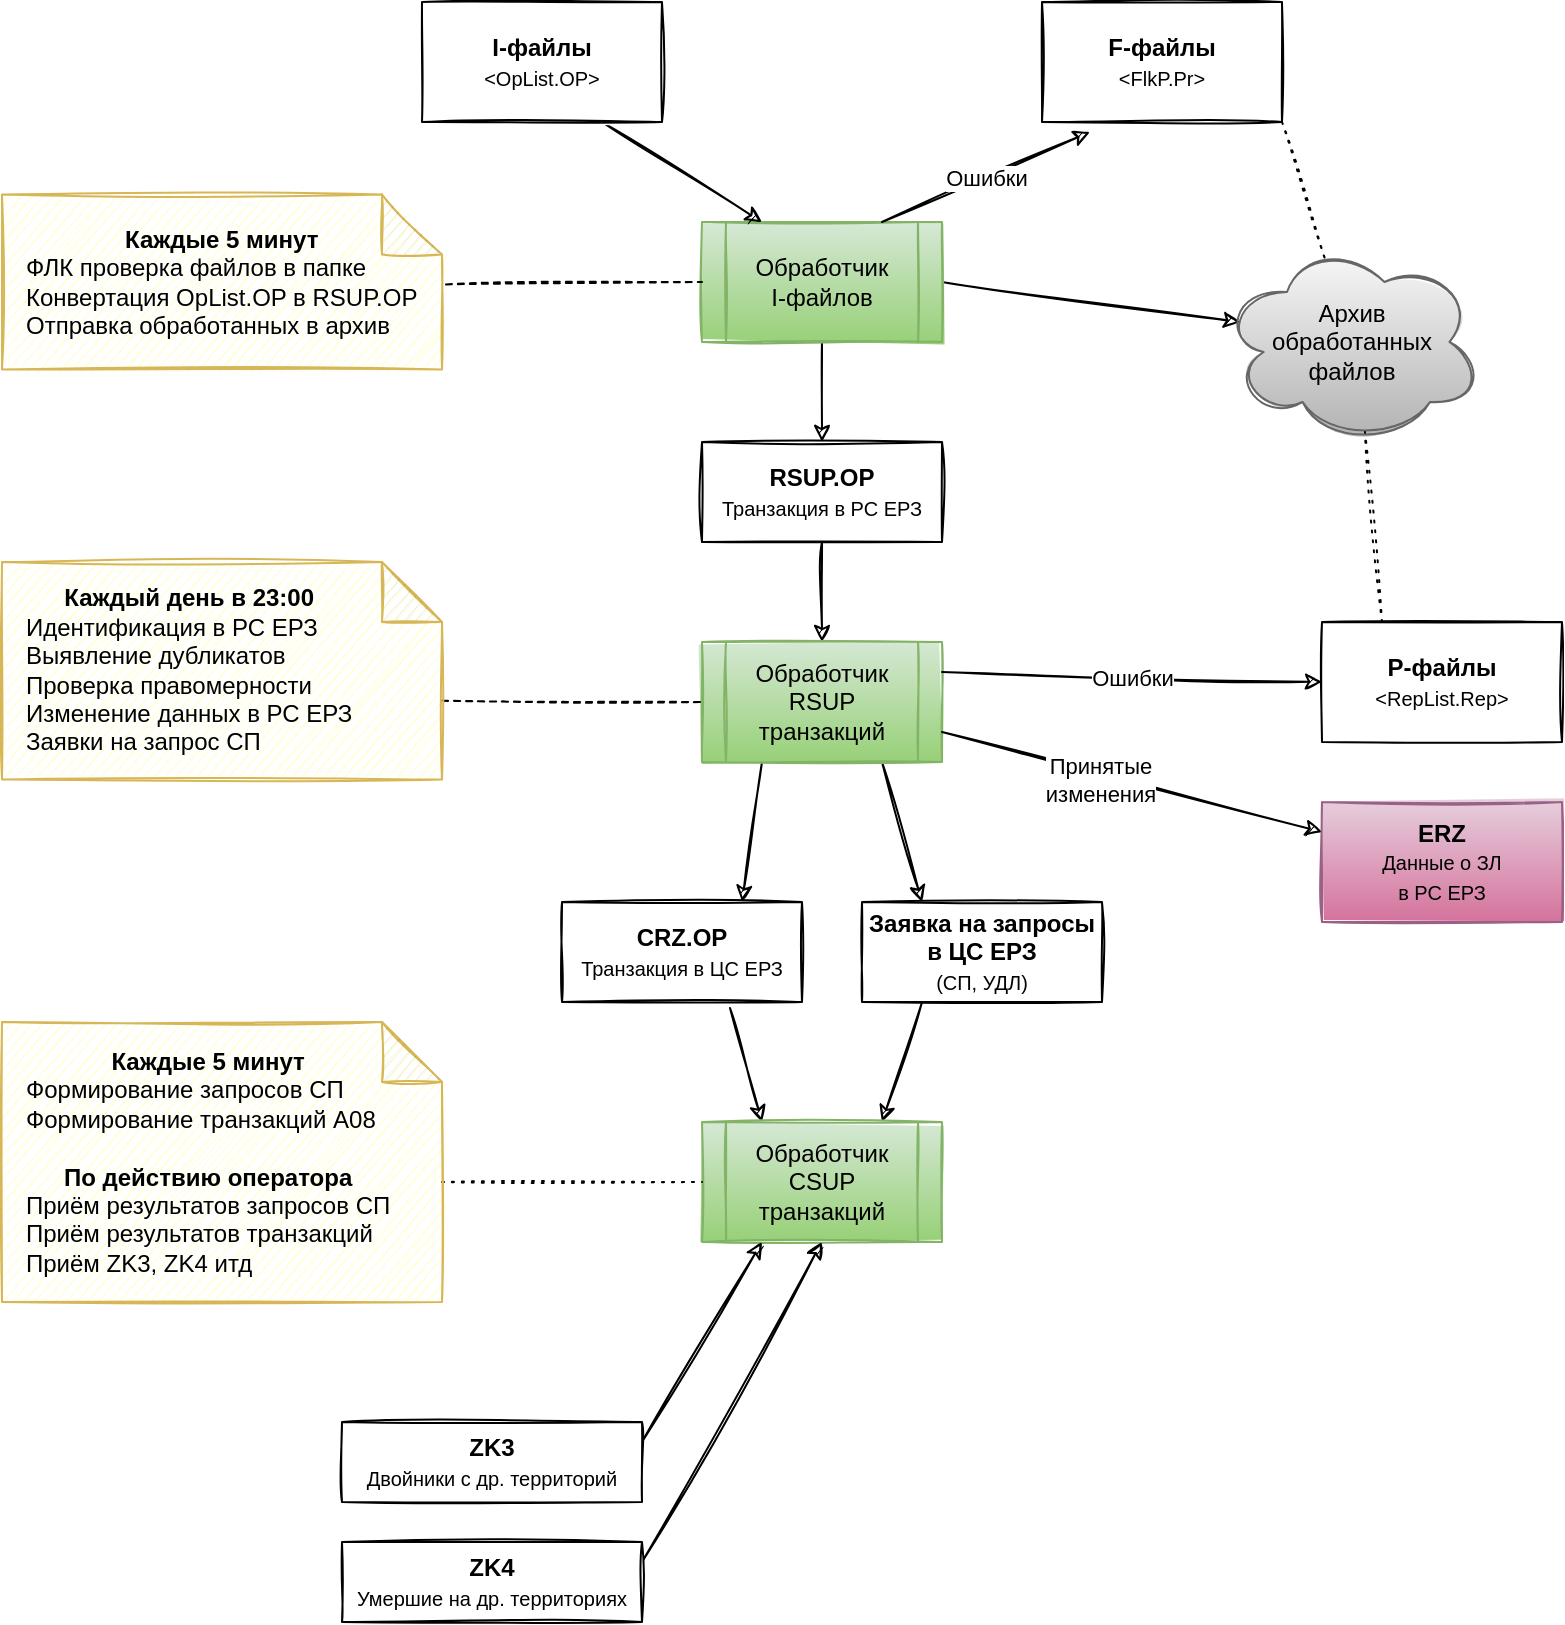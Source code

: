 <mxfile version="13.8.5" type="github">
  <diagram id="Ip4HYm9u0Syq62Oy8DGB" name="Page-1">
    <mxGraphModel dx="1185" dy="1063" grid="1" gridSize="10" guides="1" tooltips="1" connect="1" arrows="1" fold="1" page="0" pageScale="1" pageWidth="827" pageHeight="1169" math="0" shadow="0">
      <root>
        <mxCell id="0" />
        <mxCell id="1" parent="0" />
        <mxCell id="p3zd4yh9qUal2g1miboF-2" style="edgeStyle=orthogonalEdgeStyle;rounded=0;orthogonalLoop=1;jettySize=auto;html=1;exitX=0.5;exitY=1;exitDx=0;exitDy=0;entryX=0.5;entryY=0;entryDx=0;entryDy=0;sketch=1;" parent="1" source="BYnugL7MRaFbII8O_Nb6-2" target="p3zd4yh9qUal2g1miboF-1" edge="1">
          <mxGeometry relative="1" as="geometry" />
        </mxCell>
        <mxCell id="p3zd4yh9qUal2g1miboF-9" style="edgeStyle=none;rounded=0;orthogonalLoop=1;jettySize=auto;html=1;exitX=1;exitY=0.5;exitDx=0;exitDy=0;entryX=0.07;entryY=0.4;entryDx=0;entryDy=0;entryPerimeter=0;endArrow=classic;endFill=1;sketch=1;" parent="1" source="BYnugL7MRaFbII8O_Nb6-2" target="p3zd4yh9qUal2g1miboF-8" edge="1">
          <mxGeometry relative="1" as="geometry" />
        </mxCell>
        <mxCell id="BYnugL7MRaFbII8O_Nb6-2" value="Обработчик&lt;br&gt;I-файлов" style="shape=process;whiteSpace=wrap;html=1;backgroundOutline=1;fillColor=#d5e8d4;gradientColor=#97d077;strokeColor=#82b366;sketch=1;rounded=0;" parent="1" vertex="1">
          <mxGeometry x="370" y="100" width="120" height="60" as="geometry" />
        </mxCell>
        <mxCell id="BYnugL7MRaFbII8O_Nb6-6" style="orthogonalLoop=1;jettySize=auto;html=1;entryX=0;entryY=0.5;entryDx=0;entryDy=0;rounded=0;endArrow=none;endFill=0;dashed=1;exitX=1.009;exitY=0.514;exitDx=0;exitDy=0;exitPerimeter=0;sketch=1;" parent="1" source="BYnugL7MRaFbII8O_Nb6-5" target="BYnugL7MRaFbII8O_Nb6-2" edge="1">
          <mxGeometry relative="1" as="geometry" />
        </mxCell>
        <mxCell id="BYnugL7MRaFbII8O_Nb6-5" value="&lt;div style=&quot;text-align: center&quot;&gt;&lt;b&gt;Каждые 5 минут&lt;/b&gt;&lt;/div&gt;ФЛК проверка файлов в папке&lt;br&gt;Конвертация OpList.OP в RSUP.OP&lt;br&gt;Отправка обработанных в архив" style="shape=note;whiteSpace=wrap;html=1;backgroundOutline=1;darkOpacity=0.05;strokeColor=#d6b656;fillColor=#FFFFCC;align=left;shadow=0;sketch=1;spacingLeft=10;spacingRight=10;" parent="1" vertex="1">
          <mxGeometry x="20" y="86.25" width="220" height="87.5" as="geometry" />
        </mxCell>
        <mxCell id="BYnugL7MRaFbII8O_Nb6-8" style="edgeStyle=none;rounded=0;orthogonalLoop=1;jettySize=auto;html=1;exitX=0.75;exitY=1;exitDx=0;exitDy=0;entryX=0.25;entryY=0;entryDx=0;entryDy=0;endArrow=classic;endFill=1;startArrow=none;startFill=0;sketch=1;" parent="1" source="BYnugL7MRaFbII8O_Nb6-7" target="BYnugL7MRaFbII8O_Nb6-2" edge="1">
          <mxGeometry relative="1" as="geometry">
            <mxPoint x="340" y="90" as="sourcePoint" />
          </mxGeometry>
        </mxCell>
        <mxCell id="BYnugL7MRaFbII8O_Nb6-7" value="&lt;span&gt;&lt;b&gt;I-файлы&lt;/b&gt;&lt;/span&gt;&lt;br&gt;&lt;span&gt;&lt;font style=&quot;font-size: 10px&quot;&gt;&amp;lt;OpList.OP&amp;gt;&lt;/font&gt;&lt;/span&gt;" style="rounded=0;whiteSpace=wrap;html=1;sketch=1;" parent="1" vertex="1">
          <mxGeometry x="230" y="-10" width="120" height="60" as="geometry" />
        </mxCell>
        <mxCell id="p3zd4yh9qUal2g1miboF-40" style="edgeStyle=none;rounded=0;sketch=1;orthogonalLoop=1;jettySize=auto;html=1;exitX=1;exitY=1;exitDx=0;exitDy=0;entryX=0.4;entryY=0.1;entryDx=0;entryDy=0;entryPerimeter=0;dashed=1;endArrow=none;endFill=0;dashPattern=1 4;" parent="1" source="BYnugL7MRaFbII8O_Nb6-9" target="p3zd4yh9qUal2g1miboF-8" edge="1">
          <mxGeometry relative="1" as="geometry" />
        </mxCell>
        <mxCell id="BYnugL7MRaFbII8O_Nb6-9" value="&lt;span&gt;&lt;b&gt;F-файлы&lt;/b&gt;&lt;/span&gt;&lt;br&gt;&lt;span&gt;&lt;font style=&quot;font-size: 10px&quot;&gt;&amp;lt;FlkP.Pr&amp;gt;&lt;/font&gt;&lt;/span&gt;" style="rounded=0;whiteSpace=wrap;html=1;sketch=1;" parent="1" vertex="1">
          <mxGeometry x="540" y="-10" width="120" height="60" as="geometry" />
        </mxCell>
        <mxCell id="p3zd4yh9qUal2g1miboF-4" style="edgeStyle=orthogonalEdgeStyle;rounded=0;orthogonalLoop=1;jettySize=auto;html=1;exitX=0.5;exitY=1;exitDx=0;exitDy=0;entryX=0.5;entryY=0;entryDx=0;entryDy=0;sketch=1;" parent="1" source="p3zd4yh9qUal2g1miboF-1" target="p3zd4yh9qUal2g1miboF-3" edge="1">
          <mxGeometry relative="1" as="geometry" />
        </mxCell>
        <mxCell id="p3zd4yh9qUal2g1miboF-1" value="&lt;b&gt;RSUP.OP&lt;/b&gt;&lt;br&gt;&lt;font style=&quot;font-size: 10px&quot;&gt;Транзакция в РС ЕРЗ&lt;/font&gt;" style="rounded=0;whiteSpace=wrap;html=1;sketch=1;" parent="1" vertex="1">
          <mxGeometry x="370" y="210" width="120" height="50" as="geometry" />
        </mxCell>
        <mxCell id="p3zd4yh9qUal2g1miboF-38" style="edgeStyle=none;rounded=0;sketch=1;orthogonalLoop=1;jettySize=auto;html=1;exitX=0.25;exitY=1;exitDx=0;exitDy=0;entryX=0.75;entryY=0;entryDx=0;entryDy=0;endArrow=classic;endFill=1;" parent="1" source="p3zd4yh9qUal2g1miboF-3" target="p3zd4yh9qUal2g1miboF-37" edge="1">
          <mxGeometry relative="1" as="geometry" />
        </mxCell>
        <mxCell id="p3zd4yh9qUal2g1miboF-42" style="edgeStyle=none;rounded=0;sketch=1;orthogonalLoop=1;jettySize=auto;html=1;exitX=0.75;exitY=1;exitDx=0;exitDy=0;entryX=0.25;entryY=0;entryDx=0;entryDy=0;endArrow=classic;endFill=1;" parent="1" source="p3zd4yh9qUal2g1miboF-3" target="p3zd4yh9qUal2g1miboF-41" edge="1">
          <mxGeometry relative="1" as="geometry" />
        </mxCell>
        <mxCell id="p3zd4yh9qUal2g1miboF-3" value="Обработчик&lt;br&gt;RSUP транзакций" style="shape=process;whiteSpace=wrap;html=1;backgroundOutline=1;gradientColor=#97d077;fillColor=#d5e8d4;strokeColor=#82b366;sketch=1;rounded=0;" parent="1" vertex="1">
          <mxGeometry x="370" y="310" width="120" height="60" as="geometry" />
        </mxCell>
        <mxCell id="p3zd4yh9qUal2g1miboF-6" style="rounded=0;orthogonalLoop=1;jettySize=auto;html=1;exitX=0;exitY=0;exitDx=220;exitDy=69.375;exitPerimeter=0;entryX=0;entryY=0.5;entryDx=0;entryDy=0;dashed=1;endArrow=none;endFill=0;sketch=1;" parent="1" source="p3zd4yh9qUal2g1miboF-5" target="p3zd4yh9qUal2g1miboF-3" edge="1">
          <mxGeometry relative="1" as="geometry">
            <mxPoint x="650" y="370.005" as="sourcePoint" />
          </mxGeometry>
        </mxCell>
        <mxCell id="p3zd4yh9qUal2g1miboF-5" value="&lt;div style=&quot;text-align: center&quot;&gt;&lt;b&gt;Каждый день в 23:00&lt;/b&gt;&lt;/div&gt;Идентификация в РС ЕРЗ&lt;br&gt;Выявление дубликатов&lt;br&gt;Проверка правомерности&lt;br&gt;Изменение данных в РС ЕРЗ&lt;br&gt;Заявки на запрос СП" style="shape=note;whiteSpace=wrap;html=1;backgroundOutline=1;darkOpacity=0.05;strokeColor=#d6b656;fillColor=#FFFFCC;align=left;shadow=0;sketch=1;spacingLeft=10;spacingRight=10;" parent="1" vertex="1">
          <mxGeometry x="20" y="270" width="220" height="108.75" as="geometry" />
        </mxCell>
        <mxCell id="p3zd4yh9qUal2g1miboF-8" value="Архив&lt;br&gt;обработанных&lt;br&gt;файлов" style="ellipse;shape=cloud;whiteSpace=wrap;html=1;gradientColor=#b3b3b3;fillColor=#f5f5f5;strokeColor=#666666;sketch=1;" parent="1" vertex="1">
          <mxGeometry x="630" y="110" width="130" height="100" as="geometry" />
        </mxCell>
        <mxCell id="p3zd4yh9qUal2g1miboF-22" value="&lt;b&gt;ERZ&lt;/b&gt;&lt;br&gt;&lt;font style=&quot;font-size: 10px&quot;&gt;Данные о ЗЛ&lt;br&gt;в РС ЕРЗ&lt;/font&gt;" style="rounded=0;whiteSpace=wrap;html=1;sketch=1;gradientColor=#d5739d;fillColor=#e6d0de;strokeColor=#996185;" parent="1" vertex="1">
          <mxGeometry x="680" y="390" width="120" height="60" as="geometry" />
        </mxCell>
        <mxCell id="p3zd4yh9qUal2g1miboF-39" style="edgeStyle=none;rounded=0;sketch=1;orthogonalLoop=1;jettySize=auto;html=1;exitX=0.25;exitY=0;exitDx=0;exitDy=0;endArrow=none;endFill=0;dashed=1;dashPattern=1 4;entryX=0.55;entryY=0.95;entryDx=0;entryDy=0;entryPerimeter=0;" parent="1" source="p3zd4yh9qUal2g1miboF-24" edge="1" target="p3zd4yh9qUal2g1miboF-8">
          <mxGeometry relative="1" as="geometry">
            <mxPoint x="670" y="220" as="targetPoint" />
          </mxGeometry>
        </mxCell>
        <mxCell id="p3zd4yh9qUal2g1miboF-24" value="&lt;b&gt;P-файлы&lt;/b&gt;&lt;br&gt;&lt;font style=&quot;font-size: 10px&quot;&gt;&amp;lt;RepList.Rep&amp;gt;&lt;/font&gt;" style="rounded=0;whiteSpace=wrap;html=1;sketch=1;" parent="1" vertex="1">
          <mxGeometry x="680" y="300" width="120" height="60" as="geometry" />
        </mxCell>
        <mxCell id="p3zd4yh9qUal2g1miboF-30" value="" style="endArrow=classic;html=1;exitX=1;exitY=0.75;exitDx=0;exitDy=0;entryX=0;entryY=0.25;entryDx=0;entryDy=0;sketch=1;" parent="1" source="p3zd4yh9qUal2g1miboF-3" target="p3zd4yh9qUal2g1miboF-22" edge="1">
          <mxGeometry relative="1" as="geometry">
            <mxPoint x="460" y="420" as="sourcePoint" />
            <mxPoint x="560" y="420" as="targetPoint" />
          </mxGeometry>
        </mxCell>
        <mxCell id="p3zd4yh9qUal2g1miboF-32" value="Принятые&lt;br&gt;изменения" style="edgeLabel;html=1;align=center;verticalAlign=middle;resizable=0;points=[];" parent="p3zd4yh9qUal2g1miboF-30" vertex="1" connectable="0">
          <mxGeometry x="-0.34" y="2" relative="1" as="geometry">
            <mxPoint x="15.09" y="9.14" as="offset" />
          </mxGeometry>
        </mxCell>
        <mxCell id="p3zd4yh9qUal2g1miboF-33" value="" style="endArrow=classic;html=1;exitX=1;exitY=0.25;exitDx=0;exitDy=0;entryX=0;entryY=0.5;entryDx=0;entryDy=0;sketch=1;" parent="1" source="p3zd4yh9qUal2g1miboF-3" target="p3zd4yh9qUal2g1miboF-24" edge="1">
          <mxGeometry relative="1" as="geometry">
            <mxPoint x="510" y="430" as="sourcePoint" />
            <mxPoint x="610" y="430" as="targetPoint" />
          </mxGeometry>
        </mxCell>
        <mxCell id="p3zd4yh9qUal2g1miboF-34" value="Ошибки" style="edgeLabel;resizable=0;html=1;align=center;verticalAlign=middle;" parent="p3zd4yh9qUal2g1miboF-33" connectable="0" vertex="1">
          <mxGeometry relative="1" as="geometry" />
        </mxCell>
        <mxCell id="p3zd4yh9qUal2g1miboF-35" value="" style="endArrow=classic;html=1;exitX=0.75;exitY=0;exitDx=0;exitDy=0;entryX=0.2;entryY=1.083;entryDx=0;entryDy=0;sketch=1;entryPerimeter=0;" parent="1" source="BYnugL7MRaFbII8O_Nb6-2" target="BYnugL7MRaFbII8O_Nb6-9" edge="1">
          <mxGeometry relative="1" as="geometry">
            <mxPoint x="610" y="130" as="sourcePoint" />
            <mxPoint x="730" y="130" as="targetPoint" />
          </mxGeometry>
        </mxCell>
        <mxCell id="p3zd4yh9qUal2g1miboF-36" value="Ошибки" style="edgeLabel;resizable=0;html=1;align=center;verticalAlign=middle;" parent="p3zd4yh9qUal2g1miboF-35" connectable="0" vertex="1">
          <mxGeometry relative="1" as="geometry" />
        </mxCell>
        <mxCell id="p3zd4yh9qUal2g1miboF-44" style="edgeStyle=none;rounded=0;sketch=1;orthogonalLoop=1;jettySize=auto;html=1;exitX=0.7;exitY=1.06;exitDx=0;exitDy=0;entryX=0.25;entryY=0;entryDx=0;entryDy=0;endArrow=classic;endFill=1;exitPerimeter=0;" parent="1" source="p3zd4yh9qUal2g1miboF-37" target="p3zd4yh9qUal2g1miboF-43" edge="1">
          <mxGeometry relative="1" as="geometry" />
        </mxCell>
        <mxCell id="p3zd4yh9qUal2g1miboF-37" value="&lt;b&gt;CRZ.OP&lt;/b&gt;&lt;br&gt;&lt;font style=&quot;font-size: 10px&quot;&gt;Транзакция в ЦС ЕРЗ&lt;/font&gt;" style="rounded=0;whiteSpace=wrap;html=1;sketch=1;" parent="1" vertex="1">
          <mxGeometry x="300" y="440" width="120" height="50" as="geometry" />
        </mxCell>
        <mxCell id="p3zd4yh9qUal2g1miboF-45" style="edgeStyle=none;rounded=0;sketch=1;orthogonalLoop=1;jettySize=auto;html=1;exitX=0.25;exitY=1;exitDx=0;exitDy=0;entryX=0.75;entryY=0;entryDx=0;entryDy=0;endArrow=classic;endFill=1;" parent="1" source="p3zd4yh9qUal2g1miboF-41" target="p3zd4yh9qUal2g1miboF-43" edge="1">
          <mxGeometry relative="1" as="geometry" />
        </mxCell>
        <mxCell id="p3zd4yh9qUal2g1miboF-41" value="&lt;b&gt;Заявка на запросы в ЦС ЕРЗ&lt;/b&gt;&lt;br&gt;&lt;font style=&quot;font-size: 10px&quot;&gt;(СП, УДЛ)&lt;/font&gt;" style="rounded=0;whiteSpace=wrap;html=1;sketch=1;" parent="1" vertex="1">
          <mxGeometry x="450" y="440" width="120" height="50" as="geometry" />
        </mxCell>
        <mxCell id="p3zd4yh9qUal2g1miboF-43" value="Обработчик&lt;br&gt;CSUP&lt;br&gt;транзакций" style="shape=process;whiteSpace=wrap;html=1;backgroundOutline=1;sketch=1;gradientColor=#97d077;fillColor=#d5e8d4;strokeColor=#82b366;rounded=0;glass=0;" parent="1" vertex="1">
          <mxGeometry x="370" y="550" width="120" height="60" as="geometry" />
        </mxCell>
        <mxCell id="uXBpr3Ej3b3qUF1hAKN9-3" style="rounded=0;orthogonalLoop=1;jettySize=auto;html=1;exitX=0;exitY=0;exitDx=220;exitDy=80;exitPerimeter=0;entryX=0;entryY=0.5;entryDx=0;entryDy=0;dashed=1;dashPattern=1 4;endArrow=none;endFill=0;sketch=1;" edge="1" parent="1" source="uXBpr3Ej3b3qUF1hAKN9-2" target="p3zd4yh9qUal2g1miboF-43">
          <mxGeometry relative="1" as="geometry" />
        </mxCell>
        <mxCell id="uXBpr3Ej3b3qUF1hAKN9-2" value="&lt;div style=&quot;text-align: center&quot;&gt;&lt;b&gt;Каждые 5 минут&lt;/b&gt;&lt;/div&gt;Формирование запросов СП&lt;br&gt;Формирование транзакций А08&lt;br&gt;&lt;br&gt;&lt;div&gt;&lt;div style=&quot;text-align: center&quot;&gt;&lt;b&gt;По действию оператора&lt;/b&gt;&lt;/div&gt;Приём результатов запросов СП&lt;br&gt;Приём результатов транзакций&lt;br&gt;Приём ZK3, ZK4 итд&lt;/div&gt;" style="shape=note;whiteSpace=wrap;html=1;backgroundOutline=1;darkOpacity=0.05;strokeColor=#d6b656;fillColor=#FFFFCC;align=left;shadow=0;sketch=1;spacingLeft=10;spacingRight=10;" vertex="1" parent="1">
          <mxGeometry x="20" y="500" width="220" height="140" as="geometry" />
        </mxCell>
        <mxCell id="uXBpr3Ej3b3qUF1hAKN9-6" style="edgeStyle=none;rounded=0;sketch=1;orthogonalLoop=1;jettySize=auto;html=1;exitX=1;exitY=0.25;exitDx=0;exitDy=0;entryX=0.25;entryY=1;entryDx=0;entryDy=0;endArrow=classic;endFill=1;" edge="1" parent="1" source="uXBpr3Ej3b3qUF1hAKN9-4" target="p3zd4yh9qUal2g1miboF-43">
          <mxGeometry relative="1" as="geometry" />
        </mxCell>
        <mxCell id="uXBpr3Ej3b3qUF1hAKN9-4" value="&lt;b&gt;ZK3&lt;/b&gt;&lt;br&gt;&lt;font style=&quot;font-size: 10px&quot;&gt;Двойники с др. территорий&lt;/font&gt;" style="rounded=0;whiteSpace=wrap;html=1;sketch=1;" vertex="1" parent="1">
          <mxGeometry x="190" y="700" width="150" height="40" as="geometry" />
        </mxCell>
        <mxCell id="uXBpr3Ej3b3qUF1hAKN9-7" style="edgeStyle=none;rounded=0;sketch=1;orthogonalLoop=1;jettySize=auto;html=1;exitX=1;exitY=0.25;exitDx=0;exitDy=0;entryX=0.5;entryY=1;entryDx=0;entryDy=0;endArrow=classic;endFill=1;" edge="1" parent="1" source="uXBpr3Ej3b3qUF1hAKN9-5" target="p3zd4yh9qUal2g1miboF-43">
          <mxGeometry relative="1" as="geometry" />
        </mxCell>
        <mxCell id="uXBpr3Ej3b3qUF1hAKN9-5" value="&lt;b&gt;ZK4&lt;/b&gt;&lt;br&gt;&lt;font style=&quot;font-size: 10px&quot;&gt;Умершие на др. территориях&lt;/font&gt;" style="rounded=0;whiteSpace=wrap;html=1;sketch=1;" vertex="1" parent="1">
          <mxGeometry x="190" y="760" width="150" height="40" as="geometry" />
        </mxCell>
      </root>
    </mxGraphModel>
  </diagram>
</mxfile>
